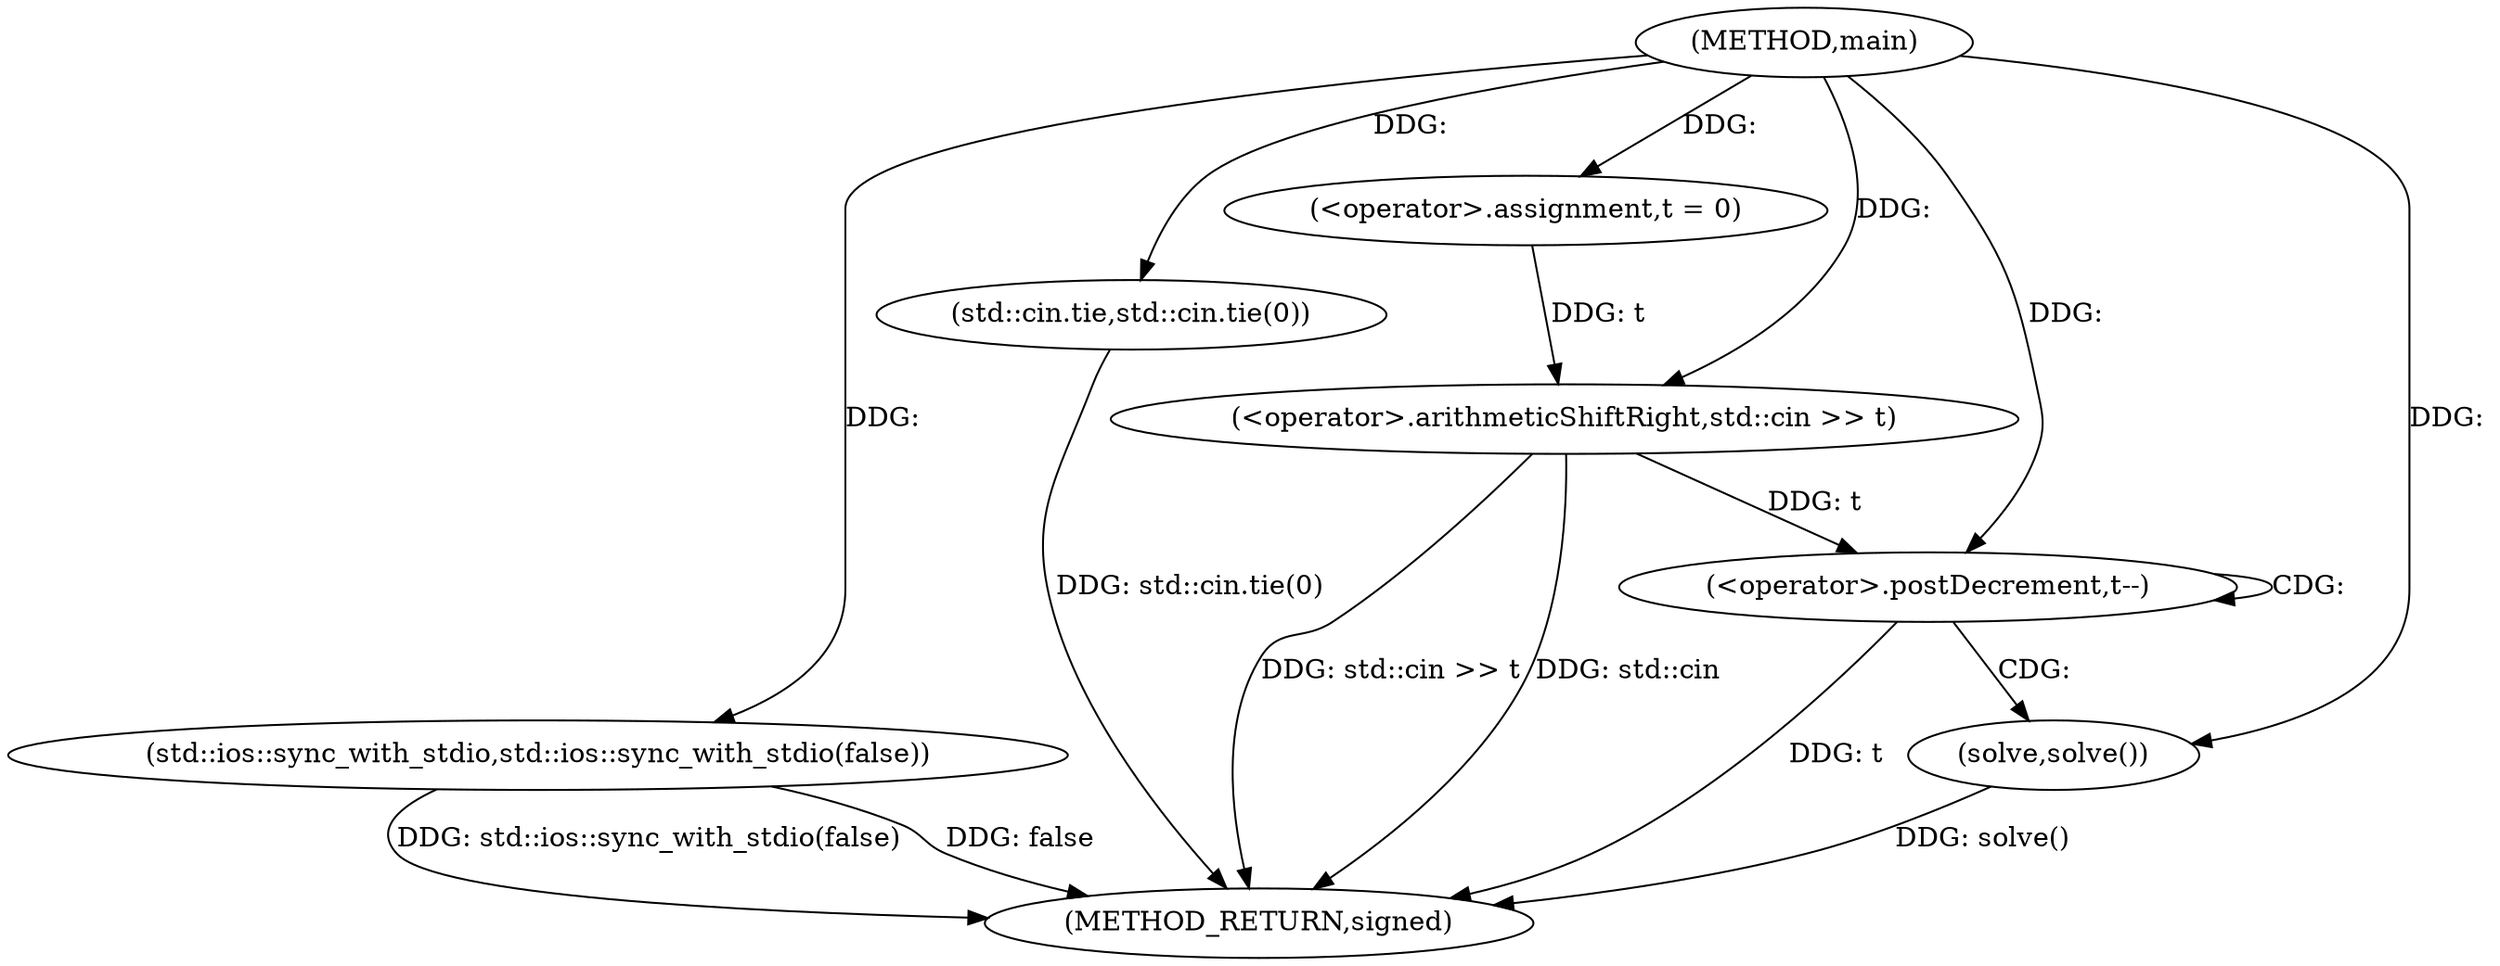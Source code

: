 digraph "main" {  
"1000167" [label = "(METHOD,main)" ]
"1000185" [label = "(METHOD_RETURN,signed)" ]
"1000169" [label = "(std::ios::sync_with_stdio,std::ios::sync_with_stdio(false))" ]
"1000171" [label = "(std::cin.tie,std::cin.tie(0))" ]
"1000174" [label = "(<operator>.assignment,t = 0)" ]
"1000177" [label = "(<operator>.arithmeticShiftRight,std::cin >> t)" ]
"1000181" [label = "(<operator>.postDecrement,t--)" ]
"1000184" [label = "(solve,solve())" ]
  "1000169" -> "1000185"  [ label = "DDG: std::ios::sync_with_stdio(false)"] 
  "1000171" -> "1000185"  [ label = "DDG: std::cin.tie(0)"] 
  "1000177" -> "1000185"  [ label = "DDG: std::cin >> t"] 
  "1000181" -> "1000185"  [ label = "DDG: t"] 
  "1000184" -> "1000185"  [ label = "DDG: solve()"] 
  "1000177" -> "1000185"  [ label = "DDG: std::cin"] 
  "1000169" -> "1000185"  [ label = "DDG: false"] 
  "1000167" -> "1000174"  [ label = "DDG: "] 
  "1000167" -> "1000169"  [ label = "DDG: "] 
  "1000167" -> "1000171"  [ label = "DDG: "] 
  "1000167" -> "1000177"  [ label = "DDG: "] 
  "1000174" -> "1000177"  [ label = "DDG: t"] 
  "1000177" -> "1000181"  [ label = "DDG: t"] 
  "1000167" -> "1000181"  [ label = "DDG: "] 
  "1000167" -> "1000184"  [ label = "DDG: "] 
  "1000181" -> "1000184"  [ label = "CDG: "] 
  "1000181" -> "1000181"  [ label = "CDG: "] 
}
